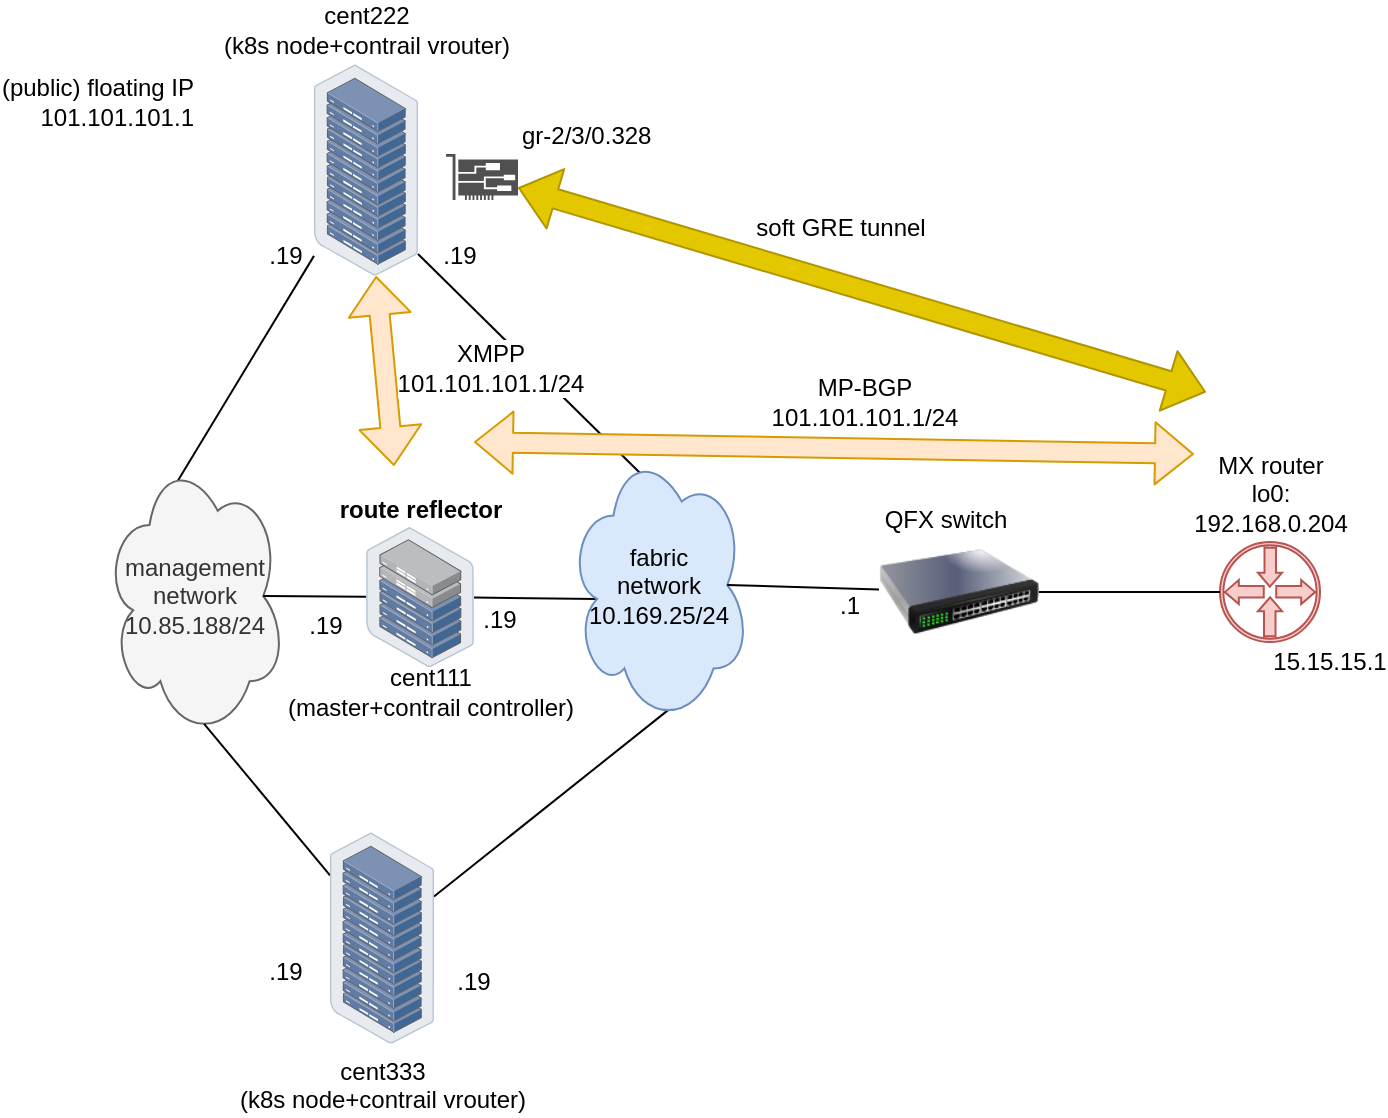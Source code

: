 <mxfile version="11.1.4" type="device"><diagram id="UR99uhJ07vgzcy22e4r4" name="Page-1"><mxGraphModel dx="1422" dy="854" grid="0" gridSize="10" guides="1" tooltips="1" connect="1" arrows="1" fold="1" page="1" pageScale="1" pageWidth="850" pageHeight="1100" math="0" shadow="0"><root><mxCell id="0"/><mxCell id="1" parent="0"/><mxCell id="n4Pi40cuhcA4djitd8lm-1" value="MX router&lt;br&gt;lo0:&lt;br&gt;192.168.0.204&lt;br&gt;" style="pointerEvents=1;shadow=0;dashed=0;html=1;strokeColor=#b85450;fillColor=#f8cecc;aspect=fixed;labelPosition=center;verticalLabelPosition=top;verticalAlign=bottom;align=center;outlineConnect=0;shape=mxgraph.vvd.physical_upstream_router;direction=south;" parent="1" vertex="1"><mxGeometry x="684" y="405" width="50" height="50" as="geometry"/></mxCell><mxCell id="n4Pi40cuhcA4djitd8lm-8" value="" style="image;html=1;labelBackgroundColor=#ffffff;image=img/lib/clip_art/networking/Switch_128x128.png" parent="1" vertex="1"><mxGeometry x="513.5" y="390" width="80" height="80" as="geometry"/></mxCell><mxCell id="n4Pi40cuhcA4djitd8lm-13" style="edgeStyle=none;rounded=0;orthogonalLoop=1;jettySize=auto;html=1;exitX=0.4;exitY=0.1;exitDx=0;exitDy=0;exitPerimeter=0;endArrow=none;endFill=0;" parent="1" source="n4Pi40cuhcA4djitd8lm-10" target="n4Pi40cuhcA4djitd8lm-37" edge="1"><mxGeometry relative="1" as="geometry"><mxPoint x="228.667" y="300.833" as="targetPoint"/></mxGeometry></mxCell><mxCell id="n4Pi40cuhcA4djitd8lm-10" value="management&lt;br&gt;network&lt;br&gt;10.85.188/24" style="ellipse;shape=cloud;whiteSpace=wrap;html=1;fillColor=#f5f5f5;strokeColor=#666666;fontColor=#333333;" parent="1" vertex="1"><mxGeometry x="126" y="361" width="91" height="142" as="geometry"/></mxCell><mxCell id="n4Pi40cuhcA4djitd8lm-15" style="edgeStyle=none;rounded=0;orthogonalLoop=1;jettySize=auto;html=1;exitX=0.875;exitY=0.5;exitDx=0;exitDy=0;exitPerimeter=0;endArrow=none;endFill=0;" parent="1" source="n4Pi40cuhcA4djitd8lm-10" target="n4Pi40cuhcA4djitd8lm-39" edge="1"><mxGeometry relative="1" as="geometry"><mxPoint x="205.333" y="425" as="sourcePoint"/><mxPoint x="266.0" y="431" as="targetPoint"/></mxGeometry></mxCell><mxCell id="n4Pi40cuhcA4djitd8lm-16" style="edgeStyle=none;rounded=0;orthogonalLoop=1;jettySize=auto;html=1;exitX=0.55;exitY=0.95;exitDx=0;exitDy=0;exitPerimeter=0;endArrow=none;endFill=0;" parent="1" source="n4Pi40cuhcA4djitd8lm-10" target="n4Pi40cuhcA4djitd8lm-38" edge="1"><mxGeometry relative="1" as="geometry"><mxPoint x="177.833" y="551.667" as="sourcePoint"/><mxPoint x="226.167" y="580.833" as="targetPoint"/></mxGeometry></mxCell><mxCell id="n4Pi40cuhcA4djitd8lm-17" style="edgeStyle=none;rounded=0;orthogonalLoop=1;jettySize=auto;html=1;endArrow=none;endFill=0;entryX=0.16;entryY=0.55;entryDx=0;entryDy=0;entryPerimeter=0;" parent="1" source="n4Pi40cuhcA4djitd8lm-39" target="n4Pi40cuhcA4djitd8lm-44" edge="1"><mxGeometry relative="1" as="geometry"><mxPoint x="316.167" y="430.833" as="sourcePoint"/><mxPoint x="273.667" y="590.833" as="targetPoint"/></mxGeometry></mxCell><mxCell id="n4Pi40cuhcA4djitd8lm-18" style="edgeStyle=none;rounded=0;orthogonalLoop=1;jettySize=auto;html=1;exitX=1;exitY=0.896;exitDx=0;exitDy=0;endArrow=none;endFill=0;exitPerimeter=0;entryX=0.4;entryY=0.1;entryDx=0;entryDy=0;entryPerimeter=0;" parent="1" source="n4Pi40cuhcA4djitd8lm-37" target="n4Pi40cuhcA4djitd8lm-44" edge="1"><mxGeometry relative="1" as="geometry"><mxPoint x="277.833" y="287.5" as="sourcePoint"/><mxPoint x="409.007" y="449.194" as="targetPoint"/></mxGeometry></mxCell><mxCell id="n4Pi40cuhcA4djitd8lm-19" style="edgeStyle=none;rounded=0;orthogonalLoop=1;jettySize=auto;html=1;endArrow=none;endFill=0;entryX=0.55;entryY=0.95;entryDx=0;entryDy=0;entryPerimeter=0;" parent="1" source="n4Pi40cuhcA4djitd8lm-38" target="n4Pi40cuhcA4djitd8lm-44" edge="1"><mxGeometry relative="1" as="geometry"><mxPoint x="276.167" y="580.833" as="sourcePoint"/><mxPoint x="448.667" y="414.167" as="targetPoint"/></mxGeometry></mxCell><mxCell id="n4Pi40cuhcA4djitd8lm-21" style="edgeStyle=none;rounded=0;orthogonalLoop=1;jettySize=auto;html=1;endArrow=none;endFill=0;" parent="1" source="n4Pi40cuhcA4djitd8lm-8" target="n4Pi40cuhcA4djitd8lm-1" edge="1"><mxGeometry relative="1" as="geometry"><mxPoint x="508.985" y="447.451" as="sourcePoint"/><mxPoint x="578.667" y="445.833" as="targetPoint"/></mxGeometry></mxCell><mxCell id="n4Pi40cuhcA4djitd8lm-25" value=".19&lt;br&gt;" style="text;html=1;strokeColor=none;fillColor=none;align=center;verticalAlign=middle;whiteSpace=wrap;rounded=0;" parent="1" vertex="1"><mxGeometry x="304" y="434" width="40" height="20" as="geometry"/></mxCell><mxCell id="n4Pi40cuhcA4djitd8lm-29" value=".1&lt;br&gt;" style="text;html=1;strokeColor=none;fillColor=none;align=center;verticalAlign=middle;whiteSpace=wrap;rounded=0;" parent="1" vertex="1"><mxGeometry x="479" y="427" width="40" height="20" as="geometry"/></mxCell><mxCell id="n4Pi40cuhcA4djitd8lm-31" value="15.15.15.1" style="text;html=1;strokeColor=none;fillColor=none;align=center;verticalAlign=middle;whiteSpace=wrap;rounded=0;" parent="1" vertex="1"><mxGeometry x="718.5" y="455" width="40" height="20" as="geometry"/></mxCell><mxCell id="n4Pi40cuhcA4djitd8lm-35" value="" style="shape=flexArrow;endArrow=classic;startArrow=classic;html=1;fillColor=#ffe6cc;strokeColor=#d79b00;labelPosition=center;verticalLabelPosition=top;align=center;verticalAlign=bottom;" parent="1" edge="1"><mxGeometry width="50" height="50" relative="1" as="geometry"><mxPoint x="311" y="355" as="sourcePoint"/><mxPoint x="671" y="361" as="targetPoint"/><Array as="points"/></mxGeometry></mxCell><mxCell id="yxoa-K9gteZ_3HZ0x0u0-1" value="MP-BGP&lt;br&gt;101.101.101.1/24" style="text;html=1;resizable=0;points=[];align=center;verticalAlign=middle;labelBackgroundColor=#ffffff;" parent="n4Pi40cuhcA4djitd8lm-35" vertex="1" connectable="0"><mxGeometry x="0.117" relative="1" as="geometry"><mxPoint x="-6" y="-24" as="offset"/></mxGeometry></mxCell><mxCell id="n4Pi40cuhcA4djitd8lm-37" value="cent222&lt;br&gt;(k8s node+contrail vrouter)" style="points=[];aspect=fixed;html=1;align=center;shadow=0;dashed=0;image;image=img/lib/allied_telesis/storage/Datacenter_Server_Rack.svg;labelPosition=center;verticalLabelPosition=top;verticalAlign=bottom;" parent="1" vertex="1"><mxGeometry x="231" y="166" width="52" height="106" as="geometry"/></mxCell><mxCell id="n4Pi40cuhcA4djitd8lm-38" value="cent333&lt;br&gt;(k8s node+contrail vrouter)" style="points=[];aspect=fixed;html=1;align=center;shadow=0;dashed=0;image;image=img/lib/allied_telesis/storage/Datacenter_Server_Rack.svg;" parent="1" vertex="1"><mxGeometry x="239" y="550" width="52" height="106" as="geometry"/></mxCell><mxCell id="n4Pi40cuhcA4djitd8lm-39" value="&lt;b&gt;route reflector&lt;/b&gt;" style="points=[];aspect=fixed;html=1;align=center;shadow=0;dashed=0;image;image=img/lib/allied_telesis/storage/Datacenter_Server_Half_Rack_ToR.svg;labelPosition=center;verticalLabelPosition=top;verticalAlign=bottom;" parent="1" vertex="1"><mxGeometry x="257" y="397.5" width="54" height="70" as="geometry"/></mxCell><mxCell id="n4Pi40cuhcA4djitd8lm-44" value="fabric&lt;br&gt;network&lt;br&gt;10.169.25/24&lt;br&gt;" style="ellipse;shape=cloud;whiteSpace=wrap;html=1;fillColor=#dae8fc;strokeColor=#6c8ebf;" parent="1" vertex="1"><mxGeometry x="358" y="357" width="91" height="139" as="geometry"/></mxCell><mxCell id="n4Pi40cuhcA4djitd8lm-45" style="edgeStyle=none;rounded=0;orthogonalLoop=1;jettySize=auto;html=1;endArrow=none;endFill=0;entryX=0.875;entryY=0.5;entryDx=0;entryDy=0;entryPerimeter=0;" parent="1" source="n4Pi40cuhcA4djitd8lm-8" target="n4Pi40cuhcA4djitd8lm-44" edge="1"><mxGeometry relative="1" as="geometry"><mxPoint x="321" y="442.5" as="sourcePoint"/><mxPoint x="382.833" y="442.5" as="targetPoint"/></mxGeometry></mxCell><mxCell id="n4Pi40cuhcA4djitd8lm-47" value="QFX switch&lt;br&gt;" style="text;html=1;strokeColor=none;fillColor=none;align=center;verticalAlign=middle;whiteSpace=wrap;rounded=0;" parent="1" vertex="1"><mxGeometry x="511" y="384" width="72" height="20" as="geometry"/></mxCell><mxCell id="n4Pi40cuhcA4djitd8lm-52" value="cent111&lt;br&gt;(master+contrail controller)&lt;br&gt;" style="text;html=1;strokeColor=none;fillColor=none;align=center;verticalAlign=middle;whiteSpace=wrap;rounded=0;" parent="1" vertex="1"><mxGeometry x="178.5" y="470" width="221" height="20" as="geometry"/></mxCell><mxCell id="WrIc0MujglMM-a-qvL1S-1" value=".19&lt;br&gt;" style="text;html=1;strokeColor=none;fillColor=none;align=center;verticalAlign=middle;whiteSpace=wrap;rounded=0;" parent="1" vertex="1"><mxGeometry x="284" y="252" width="40" height="20" as="geometry"/></mxCell><mxCell id="WrIc0MujglMM-a-qvL1S-2" value=".19&lt;br&gt;" style="text;html=1;strokeColor=none;fillColor=none;align=center;verticalAlign=middle;whiteSpace=wrap;rounded=0;" parent="1" vertex="1"><mxGeometry x="291" y="615" width="40" height="20" as="geometry"/></mxCell><mxCell id="WrIc0MujglMM-a-qvL1S-3" value=".19&lt;br&gt;" style="text;html=1;strokeColor=none;fillColor=none;align=center;verticalAlign=middle;whiteSpace=wrap;rounded=0;" parent="1" vertex="1"><mxGeometry x="197" y="252" width="40" height="20" as="geometry"/></mxCell><mxCell id="WrIc0MujglMM-a-qvL1S-4" value=".19&lt;br&gt;" style="text;html=1;strokeColor=none;fillColor=none;align=center;verticalAlign=middle;whiteSpace=wrap;rounded=0;" parent="1" vertex="1"><mxGeometry x="197" y="610" width="40" height="20" as="geometry"/></mxCell><mxCell id="WrIc0MujglMM-a-qvL1S-5" value=".19&lt;br&gt;" style="text;html=1;strokeColor=none;fillColor=none;align=center;verticalAlign=middle;whiteSpace=wrap;rounded=0;" parent="1" vertex="1"><mxGeometry x="217" y="437" width="40" height="20" as="geometry"/></mxCell><mxCell id="yxoa-K9gteZ_3HZ0x0u0-2" value="" style="shape=flexArrow;endArrow=classic;startArrow=classic;html=1;fillColor=#ffe6cc;strokeColor=#d79b00;" parent="1" source="n4Pi40cuhcA4djitd8lm-37" edge="1"><mxGeometry width="50" height="50" relative="1" as="geometry"><mxPoint x="333" y="348" as="sourcePoint"/><mxPoint x="271" y="367" as="targetPoint"/><Array as="points"/></mxGeometry></mxCell><mxCell id="yxoa-K9gteZ_3HZ0x0u0-3" value="XMPP&lt;br&gt;101.101.101.1/24" style="text;html=1;resizable=0;points=[];align=center;verticalAlign=middle;labelBackgroundColor=#ffffff;" parent="yxoa-K9gteZ_3HZ0x0u0-2" vertex="1" connectable="0"><mxGeometry x="0.117" relative="1" as="geometry"><mxPoint x="52" y="-8" as="offset"/></mxGeometry></mxCell><mxCell id="AkU3P16SidLLCPaduDtV-1" value="(public) floating IP&lt;br&gt;101.101.101.1" style="shape=image;html=1;verticalAlign=bottom;verticalLabelPosition=top;labelBackgroundColor=#ffffff;imageAspect=0;aspect=fixed;image=https://cdn2.iconfinder.com/data/icons/whcompare-servers-web-hosting/50/dedicated-ip-address-128.png;labelPosition=left;align=right;" vertex="1" parent="1"><mxGeometry x="172" y="202" width="50" height="50" as="geometry"/></mxCell><mxCell id="AkU3P16SidLLCPaduDtV-2" value="" style="shape=flexArrow;endArrow=classic;startArrow=classic;html=1;fillColor=#e3c800;strokeColor=#B09500;" edge="1" parent="1" target="AkU3P16SidLLCPaduDtV-17"><mxGeometry width="50" height="50" relative="1" as="geometry"><mxPoint x="677" y="330" as="sourcePoint"/><mxPoint x="704" y="330" as="targetPoint"/><Array as="points"/></mxGeometry></mxCell><mxCell id="AkU3P16SidLLCPaduDtV-3" value="soft GRE tunnel" style="text;html=1;resizable=0;points=[];align=center;verticalAlign=middle;labelBackgroundColor=#ffffff;" vertex="1" connectable="0" parent="AkU3P16SidLLCPaduDtV-2"><mxGeometry x="0.117" relative="1" as="geometry"><mxPoint x="8.5" y="-25.5" as="offset"/></mxGeometry></mxCell><mxCell id="AkU3P16SidLLCPaduDtV-17" value="gr-2/3/0.328" style="pointerEvents=1;shadow=0;dashed=0;html=1;strokeColor=none;fillColor=#505050;labelPosition=right;verticalLabelPosition=top;verticalAlign=bottom;outlineConnect=0;align=left;shape=mxgraph.office.devices.nic;" vertex="1" parent="1"><mxGeometry x="297" y="211" width="36" height="23" as="geometry"/></mxCell></root></mxGraphModel></diagram></mxfile>